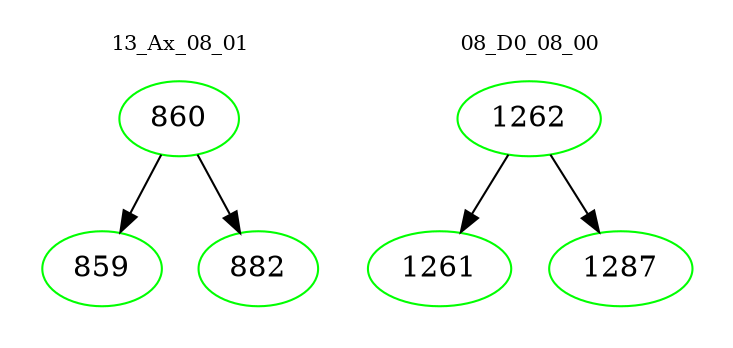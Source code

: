 digraph{
subgraph cluster_0 {
color = white
label = "13_Ax_08_01";
fontsize=10;
T0_860 [label="860", color="green"]
T0_860 -> T0_859 [color="black"]
T0_859 [label="859", color="green"]
T0_860 -> T0_882 [color="black"]
T0_882 [label="882", color="green"]
}
subgraph cluster_1 {
color = white
label = "08_D0_08_00";
fontsize=10;
T1_1262 [label="1262", color="green"]
T1_1262 -> T1_1261 [color="black"]
T1_1261 [label="1261", color="green"]
T1_1262 -> T1_1287 [color="black"]
T1_1287 [label="1287", color="green"]
}
}
